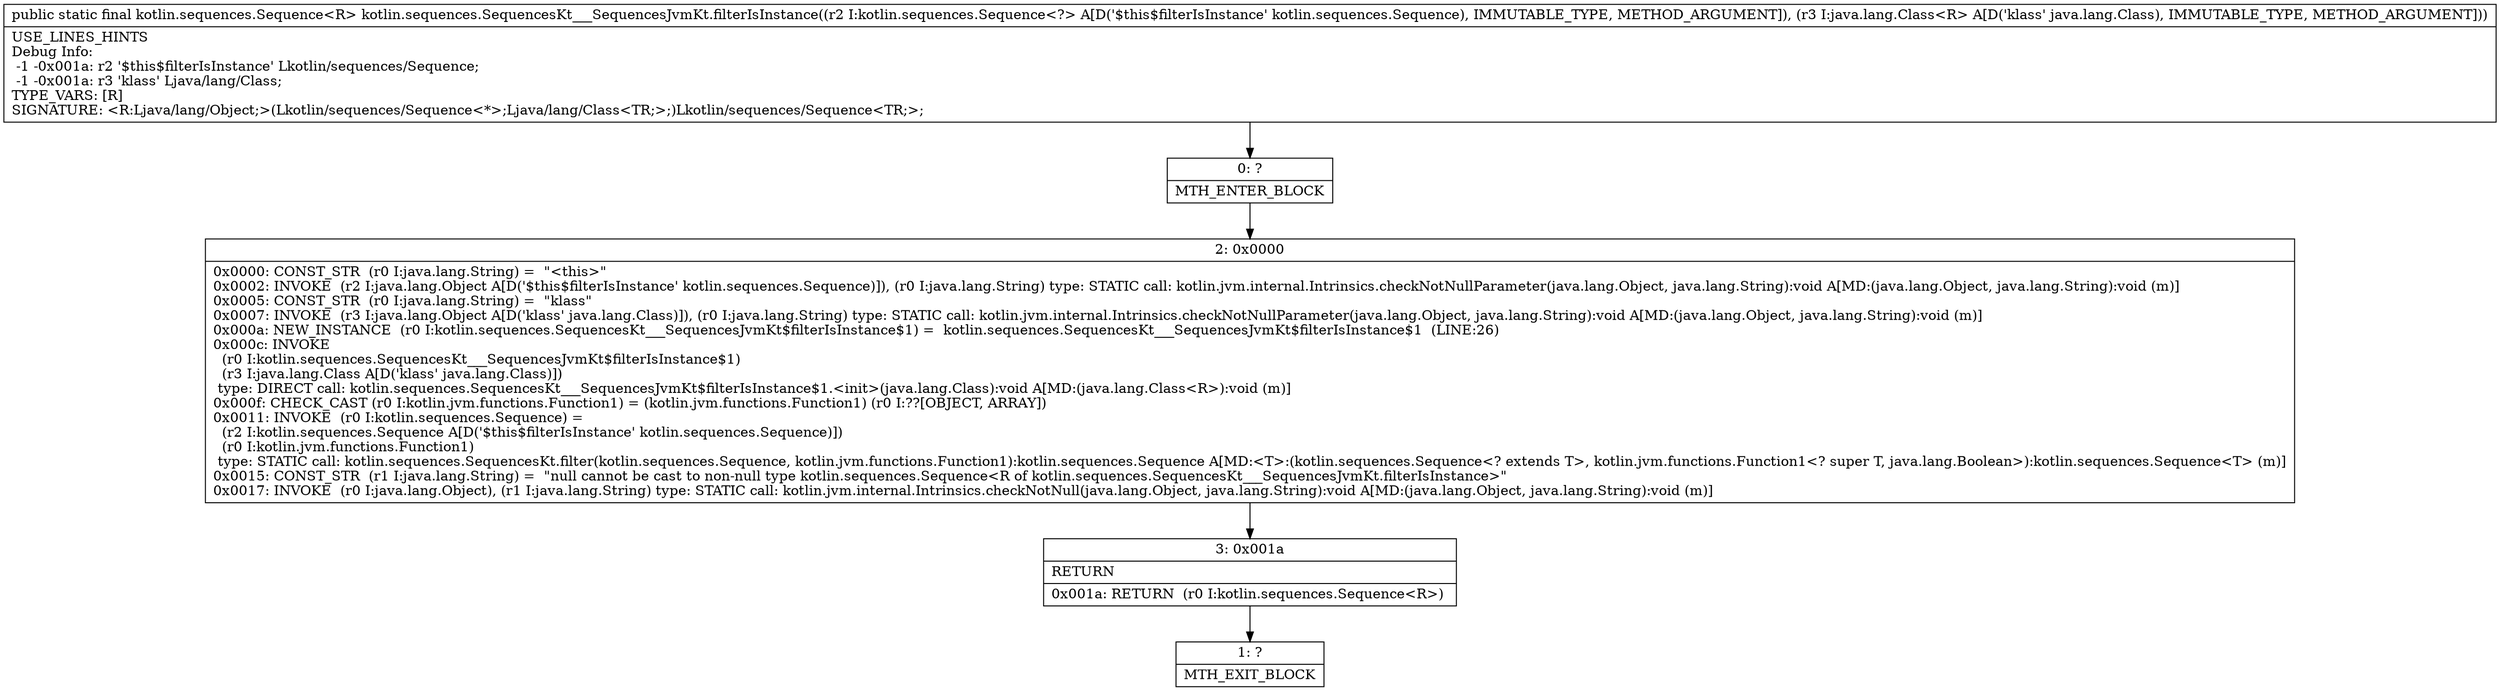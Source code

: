 digraph "CFG forkotlin.sequences.SequencesKt___SequencesJvmKt.filterIsInstance(Lkotlin\/sequences\/Sequence;Ljava\/lang\/Class;)Lkotlin\/sequences\/Sequence;" {
Node_0 [shape=record,label="{0\:\ ?|MTH_ENTER_BLOCK\l}"];
Node_2 [shape=record,label="{2\:\ 0x0000|0x0000: CONST_STR  (r0 I:java.lang.String) =  \"\<this\>\" \l0x0002: INVOKE  (r2 I:java.lang.Object A[D('$this$filterIsInstance' kotlin.sequences.Sequence)]), (r0 I:java.lang.String) type: STATIC call: kotlin.jvm.internal.Intrinsics.checkNotNullParameter(java.lang.Object, java.lang.String):void A[MD:(java.lang.Object, java.lang.String):void (m)]\l0x0005: CONST_STR  (r0 I:java.lang.String) =  \"klass\" \l0x0007: INVOKE  (r3 I:java.lang.Object A[D('klass' java.lang.Class)]), (r0 I:java.lang.String) type: STATIC call: kotlin.jvm.internal.Intrinsics.checkNotNullParameter(java.lang.Object, java.lang.String):void A[MD:(java.lang.Object, java.lang.String):void (m)]\l0x000a: NEW_INSTANCE  (r0 I:kotlin.sequences.SequencesKt___SequencesJvmKt$filterIsInstance$1) =  kotlin.sequences.SequencesKt___SequencesJvmKt$filterIsInstance$1  (LINE:26)\l0x000c: INVOKE  \l  (r0 I:kotlin.sequences.SequencesKt___SequencesJvmKt$filterIsInstance$1)\l  (r3 I:java.lang.Class A[D('klass' java.lang.Class)])\l type: DIRECT call: kotlin.sequences.SequencesKt___SequencesJvmKt$filterIsInstance$1.\<init\>(java.lang.Class):void A[MD:(java.lang.Class\<R\>):void (m)]\l0x000f: CHECK_CAST (r0 I:kotlin.jvm.functions.Function1) = (kotlin.jvm.functions.Function1) (r0 I:??[OBJECT, ARRAY]) \l0x0011: INVOKE  (r0 I:kotlin.sequences.Sequence) = \l  (r2 I:kotlin.sequences.Sequence A[D('$this$filterIsInstance' kotlin.sequences.Sequence)])\l  (r0 I:kotlin.jvm.functions.Function1)\l type: STATIC call: kotlin.sequences.SequencesKt.filter(kotlin.sequences.Sequence, kotlin.jvm.functions.Function1):kotlin.sequences.Sequence A[MD:\<T\>:(kotlin.sequences.Sequence\<? extends T\>, kotlin.jvm.functions.Function1\<? super T, java.lang.Boolean\>):kotlin.sequences.Sequence\<T\> (m)]\l0x0015: CONST_STR  (r1 I:java.lang.String) =  \"null cannot be cast to non\-null type kotlin.sequences.Sequence\<R of kotlin.sequences.SequencesKt___SequencesJvmKt.filterIsInstance\>\" \l0x0017: INVOKE  (r0 I:java.lang.Object), (r1 I:java.lang.String) type: STATIC call: kotlin.jvm.internal.Intrinsics.checkNotNull(java.lang.Object, java.lang.String):void A[MD:(java.lang.Object, java.lang.String):void (m)]\l}"];
Node_3 [shape=record,label="{3\:\ 0x001a|RETURN\l|0x001a: RETURN  (r0 I:kotlin.sequences.Sequence\<R\>) \l}"];
Node_1 [shape=record,label="{1\:\ ?|MTH_EXIT_BLOCK\l}"];
MethodNode[shape=record,label="{public static final kotlin.sequences.Sequence\<R\> kotlin.sequences.SequencesKt___SequencesJvmKt.filterIsInstance((r2 I:kotlin.sequences.Sequence\<?\> A[D('$this$filterIsInstance' kotlin.sequences.Sequence), IMMUTABLE_TYPE, METHOD_ARGUMENT]), (r3 I:java.lang.Class\<R\> A[D('klass' java.lang.Class), IMMUTABLE_TYPE, METHOD_ARGUMENT]))  | USE_LINES_HINTS\lDebug Info:\l  \-1 \-0x001a: r2 '$this$filterIsInstance' Lkotlin\/sequences\/Sequence;\l  \-1 \-0x001a: r3 'klass' Ljava\/lang\/Class;\lTYPE_VARS: [R]\lSIGNATURE: \<R:Ljava\/lang\/Object;\>(Lkotlin\/sequences\/Sequence\<*\>;Ljava\/lang\/Class\<TR;\>;)Lkotlin\/sequences\/Sequence\<TR;\>;\l}"];
MethodNode -> Node_0;Node_0 -> Node_2;
Node_2 -> Node_3;
Node_3 -> Node_1;
}


